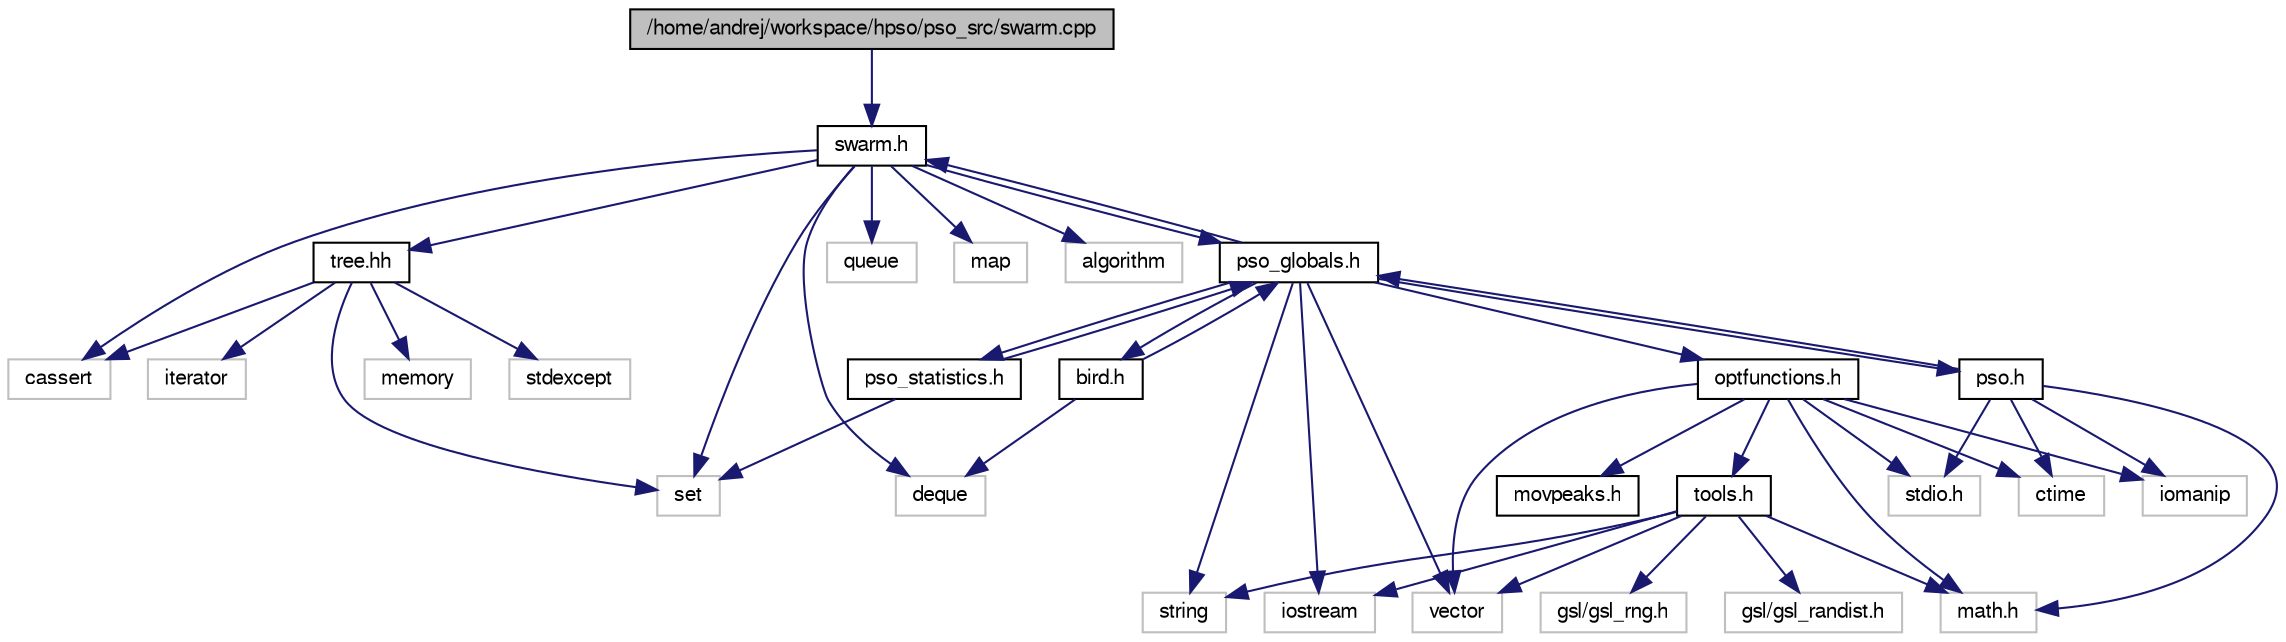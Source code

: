 digraph G
{
  bgcolor="transparent";
  edge [fontname="FreeSans",fontsize=10,labelfontname="FreeSans",labelfontsize=10];
  node [fontname="FreeSans",fontsize=10,shape=record];
  Node1 [label="/home/andrej/workspace/hpso/pso_src/swarm.cpp",height=0.2,width=0.4,color="black", fillcolor="grey75", style="filled" fontcolor="black"];
  Node1 -> Node2 [color="midnightblue",fontsize=10,style="solid"];
  Node2 [label="swarm.h",height=0.2,width=0.4,color="black",URL="$swarm_8h.html"];
  Node2 -> Node3 [color="midnightblue",fontsize=10,style="solid"];
  Node3 [label="tree.hh",height=0.2,width=0.4,color="black",URL="$tree_8hh.html"];
  Node3 -> Node4 [color="midnightblue",fontsize=10,style="solid"];
  Node4 [label="cassert",height=0.2,width=0.4,color="grey75"];
  Node3 -> Node5 [color="midnightblue",fontsize=10,style="solid"];
  Node5 [label="memory",height=0.2,width=0.4,color="grey75"];
  Node3 -> Node6 [color="midnightblue",fontsize=10,style="solid"];
  Node6 [label="stdexcept",height=0.2,width=0.4,color="grey75"];
  Node3 -> Node7 [color="midnightblue",fontsize=10,style="solid"];
  Node7 [label="iterator",height=0.2,width=0.4,color="grey75"];
  Node3 -> Node8 [color="midnightblue",fontsize=10,style="solid"];
  Node8 [label="set",height=0.2,width=0.4,color="grey75"];
  Node2 -> Node9 [color="midnightblue",fontsize=10,style="solid"];
  Node9 [label="deque",height=0.2,width=0.4,color="grey75"];
  Node2 -> Node10 [color="midnightblue",fontsize=10,style="solid"];
  Node10 [label="queue",height=0.2,width=0.4,color="grey75"];
  Node2 -> Node8 [color="midnightblue",fontsize=10,style="solid"];
  Node2 -> Node11 [color="midnightblue",fontsize=10,style="solid"];
  Node11 [label="map",height=0.2,width=0.4,color="grey75"];
  Node2 -> Node12 [color="midnightblue",fontsize=10,style="solid"];
  Node12 [label="algorithm",height=0.2,width=0.4,color="grey75"];
  Node2 -> Node4 [color="midnightblue",fontsize=10,style="solid"];
  Node2 -> Node13 [color="midnightblue",fontsize=10,style="solid"];
  Node13 [label="pso_globals.h",height=0.2,width=0.4,color="black",URL="$pso__globals_8h.html"];
  Node13 -> Node14 [color="midnightblue",fontsize=10,style="solid"];
  Node14 [label="string",height=0.2,width=0.4,color="grey75"];
  Node13 -> Node15 [color="midnightblue",fontsize=10,style="solid"];
  Node15 [label="vector",height=0.2,width=0.4,color="grey75"];
  Node13 -> Node16 [color="midnightblue",fontsize=10,style="solid"];
  Node16 [label="iostream",height=0.2,width=0.4,color="grey75"];
  Node13 -> Node17 [color="midnightblue",fontsize=10,style="solid"];
  Node17 [label="optfunctions.h",height=0.2,width=0.4,color="black",URL="$optfunctions_8h.html"];
  Node17 -> Node18 [color="midnightblue",fontsize=10,style="solid"];
  Node18 [label="stdio.h",height=0.2,width=0.4,color="grey75"];
  Node17 -> Node19 [color="midnightblue",fontsize=10,style="solid"];
  Node19 [label="math.h",height=0.2,width=0.4,color="grey75"];
  Node17 -> Node20 [color="midnightblue",fontsize=10,style="solid"];
  Node20 [label="ctime",height=0.2,width=0.4,color="grey75"];
  Node17 -> Node21 [color="midnightblue",fontsize=10,style="solid"];
  Node21 [label="iomanip",height=0.2,width=0.4,color="grey75"];
  Node17 -> Node15 [color="midnightblue",fontsize=10,style="solid"];
  Node17 -> Node22 [color="midnightblue",fontsize=10,style="solid"];
  Node22 [label="tools.h",height=0.2,width=0.4,color="black",URL="$tools_8h.html"];
  Node22 -> Node16 [color="midnightblue",fontsize=10,style="solid"];
  Node22 -> Node14 [color="midnightblue",fontsize=10,style="solid"];
  Node22 -> Node15 [color="midnightblue",fontsize=10,style="solid"];
  Node22 -> Node23 [color="midnightblue",fontsize=10,style="solid"];
  Node23 [label="gsl/gsl_rng.h",height=0.2,width=0.4,color="grey75"];
  Node22 -> Node24 [color="midnightblue",fontsize=10,style="solid"];
  Node24 [label="gsl/gsl_randist.h",height=0.2,width=0.4,color="grey75"];
  Node22 -> Node19 [color="midnightblue",fontsize=10,style="solid"];
  Node17 -> Node25 [color="midnightblue",fontsize=10,style="solid"];
  Node25 [label="movpeaks.h",height=0.2,width=0.4,color="black",URL="$movpeaks_8h.html"];
  Node13 -> Node26 [color="midnightblue",fontsize=10,style="solid"];
  Node26 [label="pso.h",height=0.2,width=0.4,color="black",URL="$pso_8h.html"];
  Node26 -> Node18 [color="midnightblue",fontsize=10,style="solid"];
  Node26 -> Node19 [color="midnightblue",fontsize=10,style="solid"];
  Node26 -> Node20 [color="midnightblue",fontsize=10,style="solid"];
  Node26 -> Node21 [color="midnightblue",fontsize=10,style="solid"];
  Node26 -> Node13 [color="midnightblue",fontsize=10,style="solid"];
  Node13 -> Node27 [color="midnightblue",fontsize=10,style="solid"];
  Node27 [label="pso_statistics.h",height=0.2,width=0.4,color="black",URL="$pso__statistics_8h.html"];
  Node27 -> Node8 [color="midnightblue",fontsize=10,style="solid"];
  Node27 -> Node13 [color="midnightblue",fontsize=10,style="solid"];
  Node13 -> Node2 [color="midnightblue",fontsize=10,style="solid"];
  Node13 -> Node28 [color="midnightblue",fontsize=10,style="solid"];
  Node28 [label="bird.h",height=0.2,width=0.4,color="black",URL="$bird_8h.html"];
  Node28 -> Node13 [color="midnightblue",fontsize=10,style="solid"];
  Node28 -> Node9 [color="midnightblue",fontsize=10,style="solid"];
}
